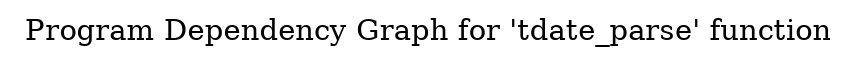 digraph "Program Dependency Graph for 'tdate_parse' function" {
	label="Program Dependency Graph for 'tdate_parse' function";

}
